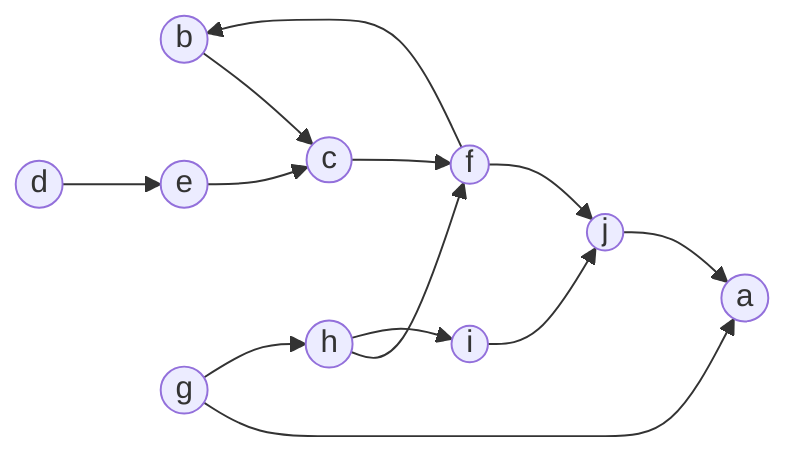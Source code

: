 flowchart LR
    a((a))
    b((b))
    c((c))
    d((d))
    e((e))
    f((f))
    g((g))
    h((h))
    i((i))
    j((j))

    g --> a
    f --> b
    e --> c
    d --> e
    c --> f
    h --> f
    g --> h
    h --> i
    i --> j
    f --> j
    j --> a
    b --> c